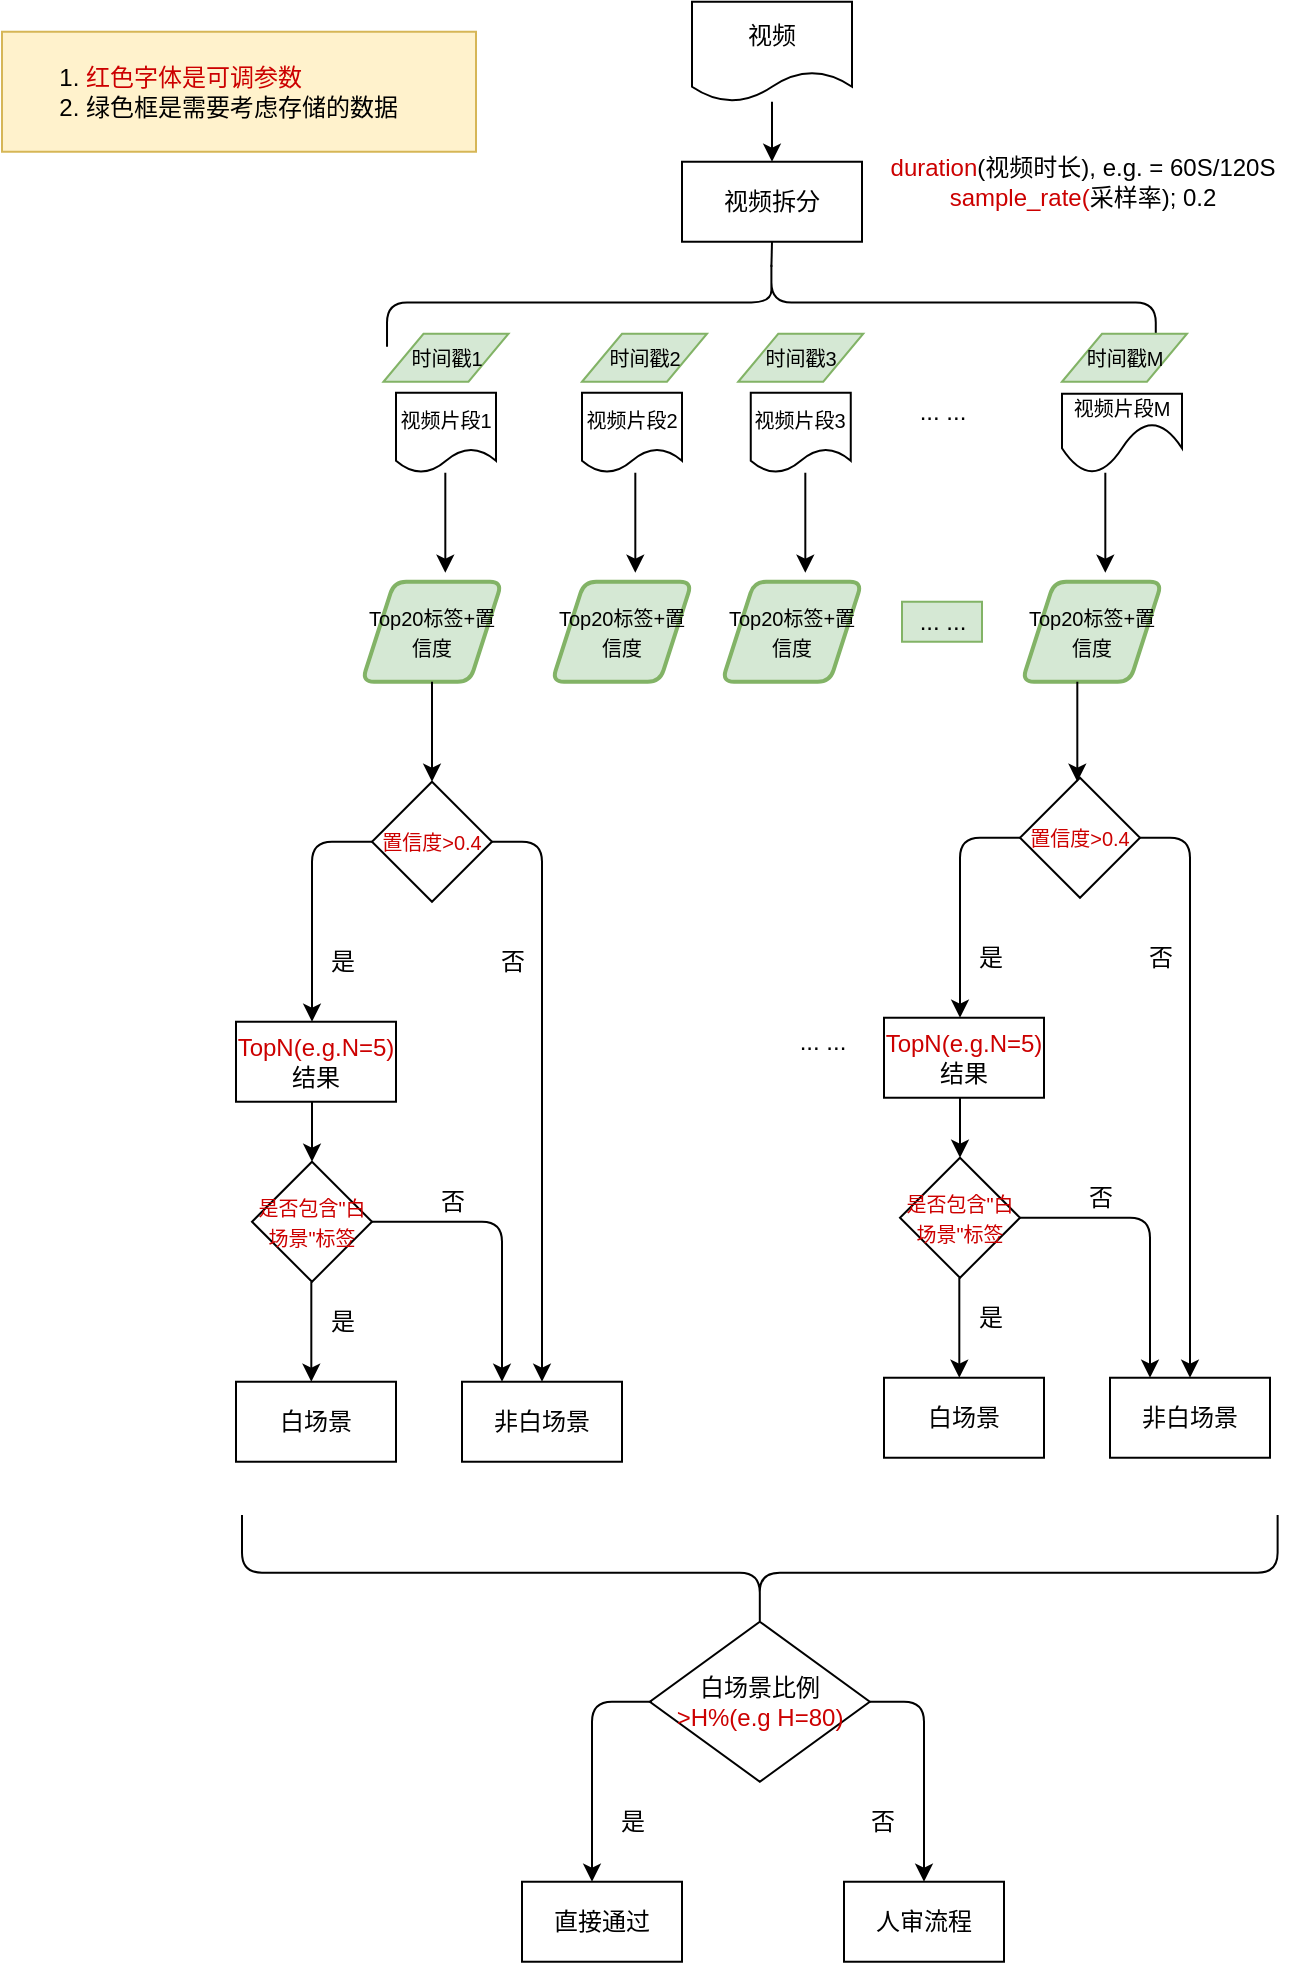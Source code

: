 <mxfile version="13.8.9-1" type="github">
  <diagram id="22Z9Jt0GZ31_iuqkjA3E" name="Page-1">
    <mxGraphModel dx="1355" dy="1874" grid="1" gridSize="10" guides="1" tooltips="1" connect="1" arrows="1" fold="1" page="1" pageScale="1" pageWidth="850" pageHeight="1100" math="0" shadow="0">
      <root>
        <mxCell id="0" />
        <mxCell id="1" parent="0" />
        <mxCell id="tQyNcPp7STeRihkDV-gq-1" value="" style="shape=curlyBracket;whiteSpace=wrap;html=1;rounded=1;rotation=-90;" vertex="1" parent="1">
          <mxGeometry x="373" y="-541.56" width="57.81" height="517.81" as="geometry" />
        </mxCell>
        <mxCell id="tQyNcPp7STeRihkDV-gq-2" value="视频" style="shape=document;whiteSpace=wrap;html=1;boundedLbl=1;" vertex="1" parent="1">
          <mxGeometry x="368" y="-1068.13" width="80" height="50" as="geometry" />
        </mxCell>
        <mxCell id="tQyNcPp7STeRihkDV-gq-3" value="&lt;font style=&quot;font-size: 10px&quot;&gt;视频片段1&lt;/font&gt;" style="shape=document;whiteSpace=wrap;html=1;boundedLbl=1;" vertex="1" parent="1">
          <mxGeometry x="220" y="-872.63" width="50" height="40" as="geometry" />
        </mxCell>
        <mxCell id="tQyNcPp7STeRihkDV-gq-4" value="&lt;font style=&quot;font-size: 10px&quot;&gt;视频片段2&lt;/font&gt;" style="shape=document;whiteSpace=wrap;html=1;boundedLbl=1;" vertex="1" parent="1">
          <mxGeometry x="313" y="-872.63" width="50" height="40" as="geometry" />
        </mxCell>
        <mxCell id="tQyNcPp7STeRihkDV-gq-5" value="&lt;font style=&quot;font-size: 10px&quot;&gt;视频片段3&lt;/font&gt;" style="shape=document;whiteSpace=wrap;html=1;boundedLbl=1;" vertex="1" parent="1">
          <mxGeometry x="397.38" y="-872.63" width="50" height="40" as="geometry" />
        </mxCell>
        <mxCell id="tQyNcPp7STeRihkDV-gq-6" value="&lt;font style=&quot;font-size: 10px&quot;&gt;视频片段M&lt;/font&gt;" style="shape=document;whiteSpace=wrap;html=1;boundedLbl=1;size=0.637;" vertex="1" parent="1">
          <mxGeometry x="553" y="-872.13" width="60" height="40" as="geometry" />
        </mxCell>
        <mxCell id="tQyNcPp7STeRihkDV-gq-7" value="... ..." style="text;html=1;resizable=0;autosize=1;align=center;verticalAlign=middle;points=[];fillColor=none;strokeColor=none;rounded=0;" vertex="1" parent="1">
          <mxGeometry x="473" y="-872.63" width="40" height="20" as="geometry" />
        </mxCell>
        <mxCell id="tQyNcPp7STeRihkDV-gq-8" style="edgeStyle=orthogonalEdgeStyle;rounded=0;orthogonalLoop=1;jettySize=auto;html=1;exitX=0.1;exitY=0.5;exitDx=0;exitDy=0;exitPerimeter=0;endArrow=none;endFill=0;entryX=0.5;entryY=1;entryDx=0;entryDy=0;" edge="1" parent="1" source="tQyNcPp7STeRihkDV-gq-9" target="tQyNcPp7STeRihkDV-gq-12">
          <mxGeometry relative="1" as="geometry">
            <mxPoint x="408" y="-888.13" as="targetPoint" />
          </mxGeometry>
        </mxCell>
        <mxCell id="tQyNcPp7STeRihkDV-gq-9" value="" style="shape=curlyBracket;whiteSpace=wrap;html=1;rounded=1;rotation=90;" vertex="1" parent="1">
          <mxGeometry x="385.51" y="-1110" width="44.38" height="384.38" as="geometry" />
        </mxCell>
        <mxCell id="tQyNcPp7STeRihkDV-gq-10" value="" style="endArrow=classic;html=1;" edge="1" parent="1">
          <mxGeometry width="50" height="50" relative="1" as="geometry">
            <mxPoint x="244.66" y="-832.63" as="sourcePoint" />
            <mxPoint x="244.66" y="-782.63" as="targetPoint" />
          </mxGeometry>
        </mxCell>
        <mxCell id="tQyNcPp7STeRihkDV-gq-11" value="&lt;font style=&quot;font-size: 10px&quot;&gt;Top20标签+置信度&lt;/font&gt;" style="shape=parallelogram;html=1;strokeWidth=2;perimeter=parallelogramPerimeter;whiteSpace=wrap;rounded=1;arcSize=12;size=0.23;fillColor=#d5e8d4;strokeColor=#82b366;" vertex="1" parent="1">
          <mxGeometry x="203" y="-778.13" width="70" height="50" as="geometry" />
        </mxCell>
        <mxCell id="tQyNcPp7STeRihkDV-gq-12" value="视频拆分" style="rounded=0;whiteSpace=wrap;html=1;" vertex="1" parent="1">
          <mxGeometry x="363" y="-988.13" width="90" height="40" as="geometry" />
        </mxCell>
        <mxCell id="tQyNcPp7STeRihkDV-gq-13" value="" style="endArrow=classic;html=1;entryX=0.5;entryY=0;entryDx=0;entryDy=0;" edge="1" parent="1" target="tQyNcPp7STeRihkDV-gq-12">
          <mxGeometry width="50" height="50" relative="1" as="geometry">
            <mxPoint x="408" y="-1018.13" as="sourcePoint" />
            <mxPoint x="458" y="-1068.13" as="targetPoint" />
          </mxGeometry>
        </mxCell>
        <mxCell id="tQyNcPp7STeRihkDV-gq-14" value="&lt;font&gt;&lt;font style=&quot;font-size: 12px&quot;&gt;&lt;font color=&quot;#cc0000&quot;&gt;duration&lt;/font&gt;(视频时长), e.g. = 60S/120S&lt;br&gt;&lt;font color=&quot;#cc0000&quot;&gt;sample_rate(&lt;/font&gt;采样率); 0.2&lt;/font&gt;&lt;br&gt;&lt;/font&gt;" style="text;html=1;resizable=0;autosize=1;align=center;verticalAlign=middle;points=[];fillColor=none;strokeColor=none;rounded=0;" vertex="1" parent="1">
          <mxGeometry x="458" y="-993.13" width="210" height="30" as="geometry" />
        </mxCell>
        <mxCell id="tQyNcPp7STeRihkDV-gq-15" value="" style="endArrow=classic;html=1;" edge="1" parent="1">
          <mxGeometry width="50" height="50" relative="1" as="geometry">
            <mxPoint x="339.66" y="-832.63" as="sourcePoint" />
            <mxPoint x="339.66" y="-782.63" as="targetPoint" />
          </mxGeometry>
        </mxCell>
        <mxCell id="tQyNcPp7STeRihkDV-gq-16" value="&lt;font style=&quot;font-size: 10px&quot;&gt;Top20标签&lt;/font&gt;&lt;span style=&quot;font-size: 10px&quot;&gt;+置信度&lt;/span&gt;" style="shape=parallelogram;html=1;strokeWidth=2;perimeter=parallelogramPerimeter;whiteSpace=wrap;rounded=1;arcSize=12;size=0.23;fillColor=#d5e8d4;strokeColor=#82b366;" vertex="1" parent="1">
          <mxGeometry x="298" y="-778.13" width="70" height="50" as="geometry" />
        </mxCell>
        <mxCell id="tQyNcPp7STeRihkDV-gq-17" value="" style="endArrow=classic;html=1;" edge="1" parent="1">
          <mxGeometry width="50" height="50" relative="1" as="geometry">
            <mxPoint x="424.66" y="-832.63" as="sourcePoint" />
            <mxPoint x="424.66" y="-782.63" as="targetPoint" />
          </mxGeometry>
        </mxCell>
        <mxCell id="tQyNcPp7STeRihkDV-gq-18" value="&lt;font style=&quot;font-size: 10px&quot;&gt;Top20标签&lt;/font&gt;&lt;span style=&quot;font-size: 10px&quot;&gt;+置信度&lt;/span&gt;" style="shape=parallelogram;html=1;strokeWidth=2;perimeter=parallelogramPerimeter;whiteSpace=wrap;rounded=1;arcSize=12;size=0.23;fillColor=#d5e8d4;strokeColor=#82b366;" vertex="1" parent="1">
          <mxGeometry x="383" y="-778.13" width="70" height="50" as="geometry" />
        </mxCell>
        <mxCell id="tQyNcPp7STeRihkDV-gq-19" value="" style="endArrow=classic;html=1;" edge="1" parent="1">
          <mxGeometry width="50" height="50" relative="1" as="geometry">
            <mxPoint x="574.66" y="-832.63" as="sourcePoint" />
            <mxPoint x="574.66" y="-782.63" as="targetPoint" />
          </mxGeometry>
        </mxCell>
        <mxCell id="tQyNcPp7STeRihkDV-gq-20" value="&lt;font style=&quot;font-size: 10px&quot;&gt;Top20标签&lt;/font&gt;&lt;span style=&quot;font-size: 10px&quot;&gt;+置信度&lt;/span&gt;" style="shape=parallelogram;html=1;strokeWidth=2;perimeter=parallelogramPerimeter;whiteSpace=wrap;rounded=1;arcSize=12;size=0.23;fillColor=#d5e8d4;strokeColor=#82b366;" vertex="1" parent="1">
          <mxGeometry x="533" y="-778.13" width="70" height="50" as="geometry" />
        </mxCell>
        <mxCell id="tQyNcPp7STeRihkDV-gq-21" value="&lt;font style=&quot;font-size: 10px&quot; color=&quot;#cc0000&quot;&gt;置信度&amp;gt;0.4&lt;/font&gt;" style="rhombus;whiteSpace=wrap;html=1;" vertex="1" parent="1">
          <mxGeometry x="208" y="-678.13" width="60" height="60" as="geometry" />
        </mxCell>
        <mxCell id="tQyNcPp7STeRihkDV-gq-22" value="" style="endArrow=classic;html=1;exitX=0.5;exitY=1;exitDx=0;exitDy=0;entryX=0.5;entryY=0;entryDx=0;entryDy=0;" edge="1" parent="1" source="tQyNcPp7STeRihkDV-gq-11" target="tQyNcPp7STeRihkDV-gq-21">
          <mxGeometry width="50" height="50" relative="1" as="geometry">
            <mxPoint x="254.66" y="-822.63" as="sourcePoint" />
            <mxPoint x="254.66" y="-772.63" as="targetPoint" />
          </mxGeometry>
        </mxCell>
        <mxCell id="tQyNcPp7STeRihkDV-gq-23" value="是" style="text;html=1;align=center;verticalAlign=middle;resizable=0;points=[];autosize=1;" vertex="1" parent="1">
          <mxGeometry x="178" y="-598.13" width="30" height="20" as="geometry" />
        </mxCell>
        <mxCell id="tQyNcPp7STeRihkDV-gq-24" value="否" style="text;html=1;align=center;verticalAlign=middle;resizable=0;points=[];autosize=1;" vertex="1" parent="1">
          <mxGeometry x="263" y="-598.13" width="30" height="20" as="geometry" />
        </mxCell>
        <mxCell id="tQyNcPp7STeRihkDV-gq-25" value="" style="edgeStyle=segmentEdgeStyle;endArrow=classic;html=1;" edge="1" parent="1">
          <mxGeometry width="50" height="50" relative="1" as="geometry">
            <mxPoint x="208" y="-648.13" as="sourcePoint" />
            <mxPoint x="178" y="-558.13" as="targetPoint" />
          </mxGeometry>
        </mxCell>
        <mxCell id="tQyNcPp7STeRihkDV-gq-26" value="" style="edgeStyle=segmentEdgeStyle;endArrow=classic;html=1;exitX=1;exitY=0.5;exitDx=0;exitDy=0;entryX=0.5;entryY=0;entryDx=0;entryDy=0;" edge="1" parent="1" source="tQyNcPp7STeRihkDV-gq-21" target="tQyNcPp7STeRihkDV-gq-33">
          <mxGeometry width="50" height="50" relative="1" as="geometry">
            <mxPoint x="323" y="-638.13" as="sourcePoint" />
            <mxPoint x="293" y="-428.13" as="targetPoint" />
            <Array as="points">
              <mxPoint x="293" y="-648.13" />
            </Array>
          </mxGeometry>
        </mxCell>
        <mxCell id="tQyNcPp7STeRihkDV-gq-27" value="&lt;font color=&quot;#cc0000&quot;&gt;TopN(e.g.N=5)&lt;br&gt;&lt;/font&gt;结果" style="rounded=0;whiteSpace=wrap;html=1;" vertex="1" parent="1">
          <mxGeometry x="140" y="-558.13" width="80" height="40" as="geometry" />
        </mxCell>
        <mxCell id="tQyNcPp7STeRihkDV-gq-28" value="白场景" style="rounded=0;whiteSpace=wrap;html=1;" vertex="1" parent="1">
          <mxGeometry x="140" y="-378.13" width="80" height="40" as="geometry" />
        </mxCell>
        <mxCell id="tQyNcPp7STeRihkDV-gq-29" value="&lt;font color=&quot;#cc0000&quot;&gt;&lt;span style=&quot;font-size: 10px&quot;&gt;是否包含&quot;白场景&quot;标签&lt;/span&gt;&lt;/font&gt;" style="rhombus;whiteSpace=wrap;html=1;" vertex="1" parent="1">
          <mxGeometry x="148" y="-488.13" width="60" height="60" as="geometry" />
        </mxCell>
        <mxCell id="tQyNcPp7STeRihkDV-gq-30" value="" style="endArrow=classic;html=1;exitX=0.5;exitY=1;exitDx=0;exitDy=0;" edge="1" parent="1">
          <mxGeometry width="50" height="50" relative="1" as="geometry">
            <mxPoint x="178" y="-518.13" as="sourcePoint" />
            <mxPoint x="178" y="-488.13" as="targetPoint" />
          </mxGeometry>
        </mxCell>
        <mxCell id="tQyNcPp7STeRihkDV-gq-31" value="" style="endArrow=classic;html=1;exitX=0.5;exitY=1;exitDx=0;exitDy=0;entryX=0.5;entryY=0;entryDx=0;entryDy=0;" edge="1" parent="1">
          <mxGeometry width="50" height="50" relative="1" as="geometry">
            <mxPoint x="177.66" y="-428.13" as="sourcePoint" />
            <mxPoint x="177.66" y="-378.13" as="targetPoint" />
          </mxGeometry>
        </mxCell>
        <mxCell id="tQyNcPp7STeRihkDV-gq-32" value="是" style="text;html=1;align=center;verticalAlign=middle;resizable=0;points=[];autosize=1;" vertex="1" parent="1">
          <mxGeometry x="178" y="-418.13" width="30" height="20" as="geometry" />
        </mxCell>
        <mxCell id="tQyNcPp7STeRihkDV-gq-33" value="非白场景" style="rounded=0;whiteSpace=wrap;html=1;" vertex="1" parent="1">
          <mxGeometry x="253" y="-378.13" width="80" height="40" as="geometry" />
        </mxCell>
        <mxCell id="tQyNcPp7STeRihkDV-gq-34" value="" style="edgeStyle=segmentEdgeStyle;endArrow=classic;html=1;exitX=1;exitY=0.5;exitDx=0;exitDy=0;entryX=0.25;entryY=0;entryDx=0;entryDy=0;" edge="1" parent="1" target="tQyNcPp7STeRihkDV-gq-33">
          <mxGeometry width="50" height="50" relative="1" as="geometry">
            <mxPoint x="208" y="-458.13" as="sourcePoint" />
            <mxPoint x="233" y="-238.13" as="targetPoint" />
          </mxGeometry>
        </mxCell>
        <mxCell id="tQyNcPp7STeRihkDV-gq-35" value="否" style="text;html=1;align=center;verticalAlign=middle;resizable=0;points=[];autosize=1;" vertex="1" parent="1">
          <mxGeometry x="233" y="-478.13" width="30" height="20" as="geometry" />
        </mxCell>
        <mxCell id="tQyNcPp7STeRihkDV-gq-36" value="... ..." style="text;html=1;resizable=0;autosize=1;align=center;verticalAlign=middle;points=[];fillColor=#d5e8d4;strokeColor=#82b366;rounded=0;" vertex="1" parent="1">
          <mxGeometry x="473" y="-768.13" width="40" height="20" as="geometry" />
        </mxCell>
        <mxCell id="tQyNcPp7STeRihkDV-gq-37" value="... ..." style="text;html=1;resizable=0;autosize=1;align=center;verticalAlign=middle;points=[];fillColor=none;strokeColor=none;rounded=0;" vertex="1" parent="1">
          <mxGeometry x="413" y="-558.13" width="40" height="20" as="geometry" />
        </mxCell>
        <mxCell id="tQyNcPp7STeRihkDV-gq-38" value="&lt;span style=&quot;color: rgb(204 , 0 , 0) ; font-size: 10px&quot;&gt;置信度&lt;/span&gt;&lt;font style=&quot;font-size: 10px&quot; color=&quot;#cc0000&quot;&gt;&amp;gt;0.4&lt;/font&gt;" style="rhombus;whiteSpace=wrap;html=1;" vertex="1" parent="1">
          <mxGeometry x="532" y="-680.13" width="60" height="60" as="geometry" />
        </mxCell>
        <mxCell id="tQyNcPp7STeRihkDV-gq-39" value="是" style="text;html=1;align=center;verticalAlign=middle;resizable=0;points=[];autosize=1;" vertex="1" parent="1">
          <mxGeometry x="502" y="-600.13" width="30" height="20" as="geometry" />
        </mxCell>
        <mxCell id="tQyNcPp7STeRihkDV-gq-40" value="否" style="text;html=1;align=center;verticalAlign=middle;resizable=0;points=[];autosize=1;" vertex="1" parent="1">
          <mxGeometry x="587" y="-600.13" width="30" height="20" as="geometry" />
        </mxCell>
        <mxCell id="tQyNcPp7STeRihkDV-gq-41" value="" style="edgeStyle=segmentEdgeStyle;endArrow=classic;html=1;" edge="1" parent="1">
          <mxGeometry width="50" height="50" relative="1" as="geometry">
            <mxPoint x="532" y="-650.13" as="sourcePoint" />
            <mxPoint x="502" y="-560.13" as="targetPoint" />
          </mxGeometry>
        </mxCell>
        <mxCell id="tQyNcPp7STeRihkDV-gq-42" value="" style="edgeStyle=segmentEdgeStyle;endArrow=classic;html=1;exitX=1;exitY=0.5;exitDx=0;exitDy=0;entryX=0.5;entryY=0;entryDx=0;entryDy=0;" edge="1" parent="1" source="tQyNcPp7STeRihkDV-gq-38" target="tQyNcPp7STeRihkDV-gq-49">
          <mxGeometry width="50" height="50" relative="1" as="geometry">
            <mxPoint x="647" y="-640.13" as="sourcePoint" />
            <mxPoint x="617" y="-430.13" as="targetPoint" />
            <Array as="points">
              <mxPoint x="617" y="-650.13" />
            </Array>
          </mxGeometry>
        </mxCell>
        <mxCell id="tQyNcPp7STeRihkDV-gq-43" value="&lt;font color=&quot;#cc0000&quot;&gt;TopN(e.g.N=5)&lt;br&gt;&lt;/font&gt;结果" style="rounded=0;whiteSpace=wrap;html=1;" vertex="1" parent="1">
          <mxGeometry x="464" y="-560.13" width="80" height="40" as="geometry" />
        </mxCell>
        <mxCell id="tQyNcPp7STeRihkDV-gq-44" value="白场景" style="rounded=0;whiteSpace=wrap;html=1;" vertex="1" parent="1">
          <mxGeometry x="464" y="-380.13" width="80" height="40" as="geometry" />
        </mxCell>
        <mxCell id="tQyNcPp7STeRihkDV-gq-45" value="&lt;font color=&quot;#cc0000&quot;&gt;&lt;span style=&quot;font-size: 10px&quot;&gt;是否包含&quot;白场景&quot;标签&lt;/span&gt;&lt;/font&gt;" style="rhombus;whiteSpace=wrap;html=1;" vertex="1" parent="1">
          <mxGeometry x="472" y="-490.13" width="60" height="60" as="geometry" />
        </mxCell>
        <mxCell id="tQyNcPp7STeRihkDV-gq-46" value="" style="endArrow=classic;html=1;exitX=0.5;exitY=1;exitDx=0;exitDy=0;" edge="1" parent="1">
          <mxGeometry width="50" height="50" relative="1" as="geometry">
            <mxPoint x="502" y="-520.13" as="sourcePoint" />
            <mxPoint x="502" y="-490.13" as="targetPoint" />
          </mxGeometry>
        </mxCell>
        <mxCell id="tQyNcPp7STeRihkDV-gq-47" value="" style="endArrow=classic;html=1;exitX=0.5;exitY=1;exitDx=0;exitDy=0;entryX=0.5;entryY=0;entryDx=0;entryDy=0;" edge="1" parent="1">
          <mxGeometry width="50" height="50" relative="1" as="geometry">
            <mxPoint x="501.66" y="-430.13" as="sourcePoint" />
            <mxPoint x="501.66" y="-380.13" as="targetPoint" />
          </mxGeometry>
        </mxCell>
        <mxCell id="tQyNcPp7STeRihkDV-gq-48" value="是" style="text;html=1;align=center;verticalAlign=middle;resizable=0;points=[];autosize=1;" vertex="1" parent="1">
          <mxGeometry x="502" y="-420.13" width="30" height="20" as="geometry" />
        </mxCell>
        <mxCell id="tQyNcPp7STeRihkDV-gq-49" value="非白场景" style="rounded=0;whiteSpace=wrap;html=1;" vertex="1" parent="1">
          <mxGeometry x="577" y="-380.13" width="80" height="40" as="geometry" />
        </mxCell>
        <mxCell id="tQyNcPp7STeRihkDV-gq-50" value="" style="edgeStyle=segmentEdgeStyle;endArrow=classic;html=1;exitX=1;exitY=0.5;exitDx=0;exitDy=0;entryX=0.25;entryY=0;entryDx=0;entryDy=0;" edge="1" parent="1" target="tQyNcPp7STeRihkDV-gq-49">
          <mxGeometry width="50" height="50" relative="1" as="geometry">
            <mxPoint x="532" y="-460.13" as="sourcePoint" />
            <mxPoint x="557" y="-240.13" as="targetPoint" />
          </mxGeometry>
        </mxCell>
        <mxCell id="tQyNcPp7STeRihkDV-gq-51" value="否" style="text;html=1;align=center;verticalAlign=middle;resizable=0;points=[];autosize=1;" vertex="1" parent="1">
          <mxGeometry x="557" y="-480.13" width="30" height="20" as="geometry" />
        </mxCell>
        <mxCell id="tQyNcPp7STeRihkDV-gq-52" value="" style="endArrow=classic;html=1;exitX=0.5;exitY=1;exitDx=0;exitDy=0;entryX=0.5;entryY=0;entryDx=0;entryDy=0;" edge="1" parent="1">
          <mxGeometry width="50" height="50" relative="1" as="geometry">
            <mxPoint x="560.66" y="-728.13" as="sourcePoint" />
            <mxPoint x="560.66" y="-678.13" as="targetPoint" />
          </mxGeometry>
        </mxCell>
        <mxCell id="tQyNcPp7STeRihkDV-gq-53" value="白场景比例&lt;br&gt;&lt;font color=&quot;#cc0000&quot;&gt;&amp;gt;H%(e.g H=80)&lt;/font&gt;" style="rhombus;whiteSpace=wrap;html=1;" vertex="1" parent="1">
          <mxGeometry x="346.91" y="-258.13" width="110" height="80" as="geometry" />
        </mxCell>
        <mxCell id="tQyNcPp7STeRihkDV-gq-54" value="是" style="text;html=1;align=center;verticalAlign=middle;resizable=0;points=[];autosize=1;" vertex="1" parent="1">
          <mxGeometry x="323.0" y="-168.13" width="30" height="20" as="geometry" />
        </mxCell>
        <mxCell id="tQyNcPp7STeRihkDV-gq-55" value="直接通过" style="rounded=0;whiteSpace=wrap;html=1;" vertex="1" parent="1">
          <mxGeometry x="283" y="-128.13" width="80" height="40" as="geometry" />
        </mxCell>
        <mxCell id="tQyNcPp7STeRihkDV-gq-56" value="" style="edgeStyle=segmentEdgeStyle;endArrow=classic;html=1;exitX=1;exitY=0.5;exitDx=0;exitDy=0;" edge="1" parent="1" target="tQyNcPp7STeRihkDV-gq-59">
          <mxGeometry width="50" height="50" relative="1" as="geometry">
            <mxPoint x="456.91" y="-218.13" as="sourcePoint" />
            <mxPoint x="521.91" y="-138.13" as="targetPoint" />
          </mxGeometry>
        </mxCell>
        <mxCell id="tQyNcPp7STeRihkDV-gq-57" value="" style="edgeStyle=segmentEdgeStyle;endArrow=classic;html=1;" edge="1" parent="1">
          <mxGeometry width="50" height="50" relative="1" as="geometry">
            <mxPoint x="348" y="-218.13" as="sourcePoint" />
            <mxPoint x="318" y="-128.13" as="targetPoint" />
          </mxGeometry>
        </mxCell>
        <mxCell id="tQyNcPp7STeRihkDV-gq-58" value="否" style="text;html=1;align=center;verticalAlign=middle;resizable=0;points=[];autosize=1;" vertex="1" parent="1">
          <mxGeometry x="448.0" y="-168.13" width="30" height="20" as="geometry" />
        </mxCell>
        <mxCell id="tQyNcPp7STeRihkDV-gq-59" value="人审流程" style="rounded=0;whiteSpace=wrap;html=1;" vertex="1" parent="1">
          <mxGeometry x="444" y="-128.13" width="80" height="40" as="geometry" />
        </mxCell>
        <mxCell id="tQyNcPp7STeRihkDV-gq-60" value="&lt;font style=&quot;font-size: 10px&quot;&gt;时间戳1&lt;br&gt;&lt;/font&gt;" style="shape=parallelogram;perimeter=parallelogramPerimeter;whiteSpace=wrap;html=1;fixedSize=1;fillColor=#d5e8d4;strokeColor=#82b366;" vertex="1" parent="1">
          <mxGeometry x="213.75" y="-902.13" width="62.5" height="24" as="geometry" />
        </mxCell>
        <mxCell id="tQyNcPp7STeRihkDV-gq-61" value="&lt;font style=&quot;font-size: 10px&quot;&gt;时间戳2&lt;br&gt;&lt;/font&gt;" style="shape=parallelogram;perimeter=parallelogramPerimeter;whiteSpace=wrap;html=1;fixedSize=1;fillColor=#d5e8d4;strokeColor=#82b366;" vertex="1" parent="1">
          <mxGeometry x="313" y="-902.13" width="62.5" height="24" as="geometry" />
        </mxCell>
        <mxCell id="tQyNcPp7STeRihkDV-gq-62" value="&lt;font style=&quot;font-size: 10px&quot;&gt;时间戳3&lt;br&gt;&lt;/font&gt;" style="shape=parallelogram;perimeter=parallelogramPerimeter;whiteSpace=wrap;html=1;fixedSize=1;fillColor=#d5e8d4;strokeColor=#82b366;" vertex="1" parent="1">
          <mxGeometry x="391.13" y="-902.13" width="62.5" height="24" as="geometry" />
        </mxCell>
        <mxCell id="tQyNcPp7STeRihkDV-gq-63" value="&lt;font style=&quot;font-size: 10px&quot;&gt;时间戳M&lt;br&gt;&lt;/font&gt;" style="shape=parallelogram;perimeter=parallelogramPerimeter;whiteSpace=wrap;html=1;fixedSize=1;fillColor=#d5e8d4;strokeColor=#82b366;" vertex="1" parent="1">
          <mxGeometry x="553" y="-902.13" width="62.5" height="24" as="geometry" />
        </mxCell>
        <mxCell id="tQyNcPp7STeRihkDV-gq-66" value="&lt;ol&gt;&lt;li&gt;&lt;font color=&quot;#cc0000&quot;&gt;红色字体是可调参数&lt;/font&gt;&lt;/li&gt;&lt;li&gt;绿色框是需要考虑存储的数据&lt;/li&gt;&lt;/ol&gt;" style="rounded=0;whiteSpace=wrap;html=1;align=left;fillColor=#fff2cc;strokeColor=#d6b656;" vertex="1" parent="1">
          <mxGeometry x="23" y="-1053.13" width="237" height="60" as="geometry" />
        </mxCell>
      </root>
    </mxGraphModel>
  </diagram>
</mxfile>
